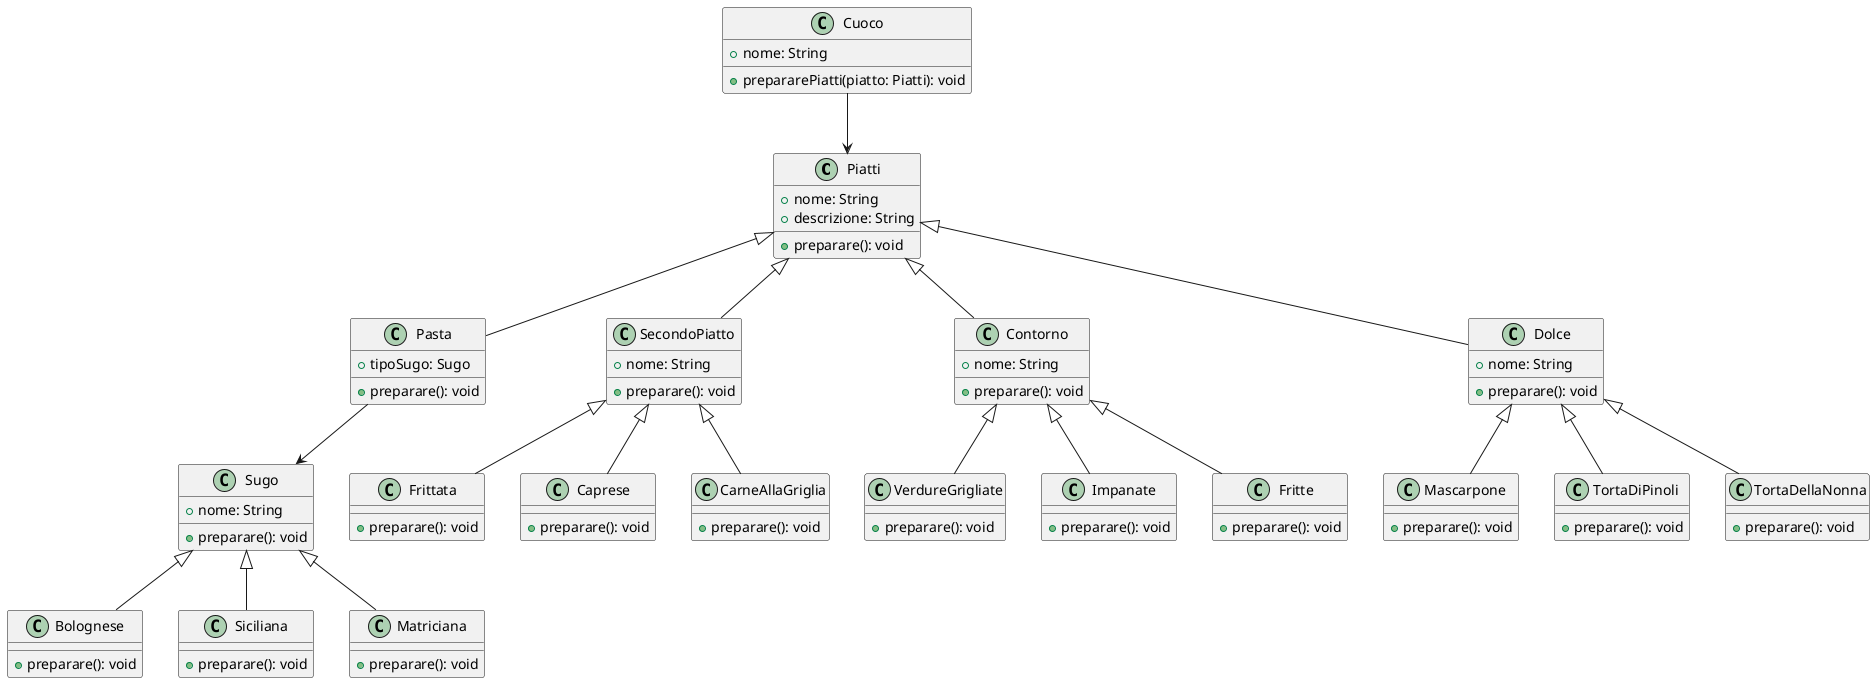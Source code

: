 @startuml
class Piatti {
  +nome: String
  +descrizione: String
  +preparare(): void
}

class Pasta {
  +tipoSugo: Sugo
  +preparare(): void
}

class Sugo {
  +nome: String
  +preparare(): void
}

class Bolognese {
  +preparare(): void
}

class Siciliana {
  +preparare(): void
}

class Matriciana {
  +preparare(): void
}

class SecondoPiatto {
  +nome: String
  +preparare(): void
}

class Frittata {
  +preparare(): void
}

class Caprese {
  +preparare(): void
}

class CarneAllaGriglia {
  +preparare(): void
}

class Contorno {
  +nome: String
  +preparare(): void
}

class VerdureGrigliate {
  +preparare(): void
}

class Impanate {
  +preparare(): void
}

class Fritte {
  +preparare(): void
}

class Dolce {
  +nome: String
  +preparare(): void
}

class Mascarpone {
  +preparare(): void
}

class TortaDiPinoli {
  +preparare(): void
}

class TortaDellaNonna {
  +preparare(): void
}

class Cuoco {
  +nome: String
  +prepararePiatti(piatto: Piatti): void
}

' Relazioni
Piatti <|-- Pasta
Piatti <|-- SecondoPiatto
Piatti <|-- Contorno
Piatti <|-- Dolce

Pasta --> Sugo
Sugo <|-- Bolognese
Sugo <|-- Siciliana
Sugo <|-- Matriciana

SecondoPiatto <|-- Frittata
SecondoPiatto <|-- Caprese
SecondoPiatto <|-- CarneAllaGriglia

Contorno <|-- VerdureGrigliate
Contorno <|-- Impanate
Contorno <|-- Fritte

Dolce <|-- Mascarpone
Dolce <|-- TortaDiPinoli
Dolce <|-- TortaDellaNonna

Cuoco --> Piatti
@enduml